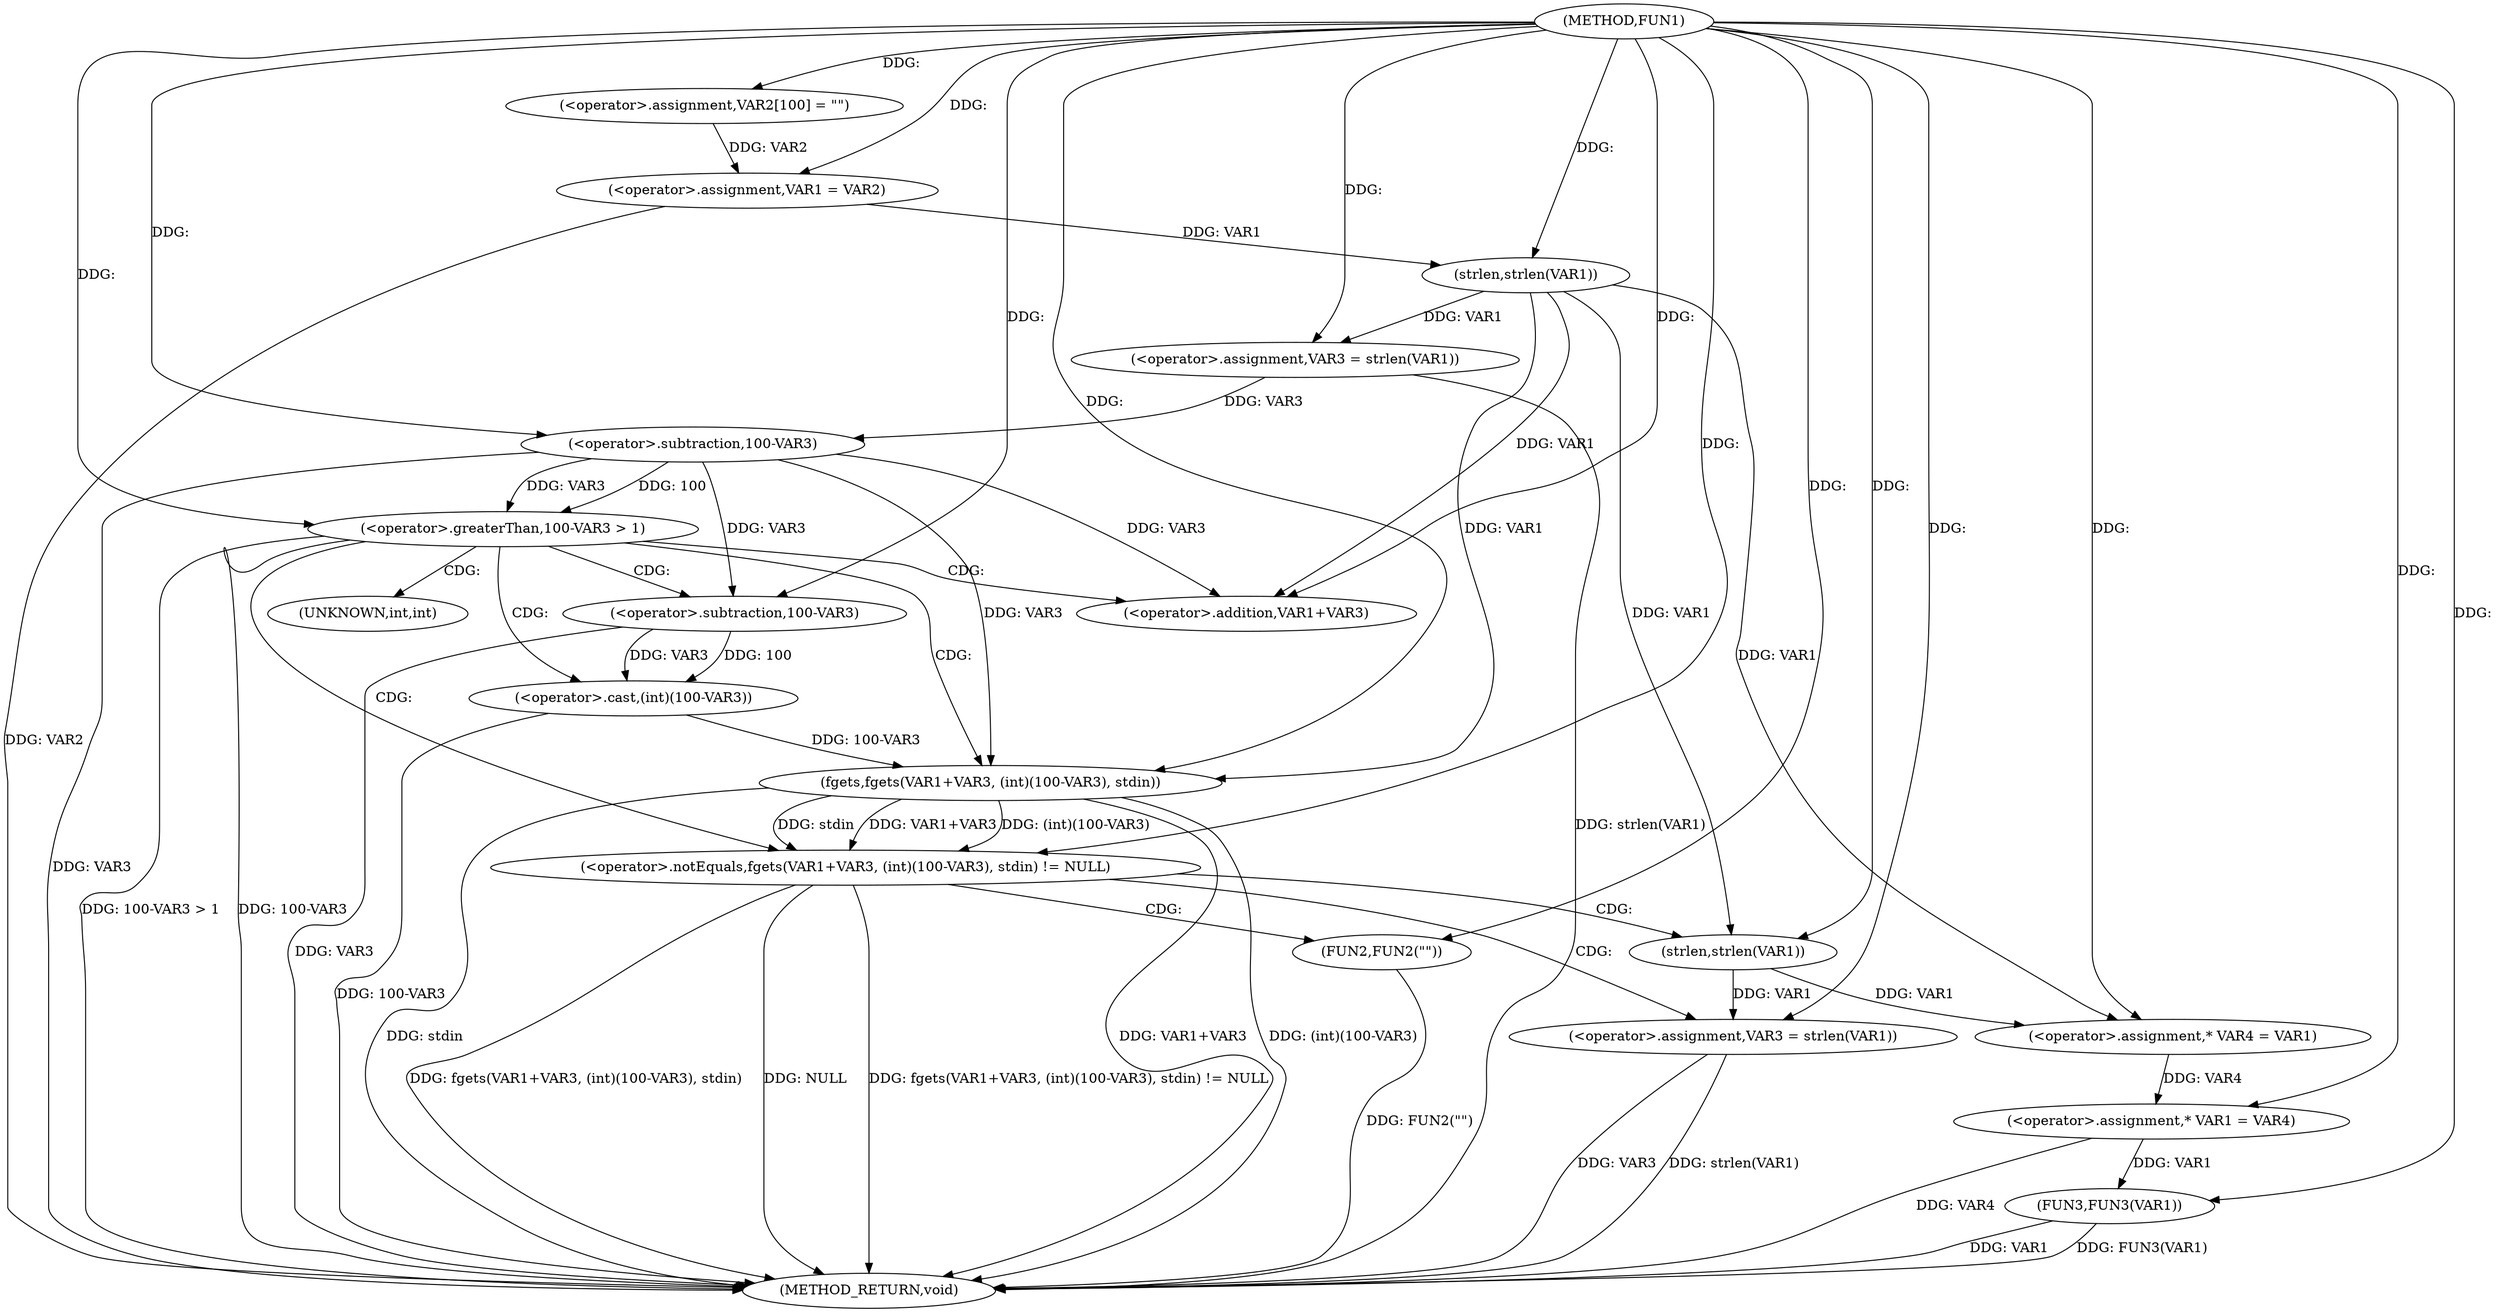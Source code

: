 digraph FUN1 {  
"1000100" [label = "(METHOD,FUN1)" ]
"1000157" [label = "(METHOD_RETURN,void)" ]
"1000104" [label = "(<operator>.assignment,VAR2[100] = \"\")" ]
"1000107" [label = "(<operator>.assignment,VAR1 = VAR2)" ]
"1000112" [label = "(<operator>.assignment,VAR3 = strlen(VAR1))" ]
"1000114" [label = "(strlen,strlen(VAR1))" ]
"1000117" [label = "(<operator>.greaterThan,100-VAR3 > 1)" ]
"1000118" [label = "(<operator>.subtraction,100-VAR3)" ]
"1000124" [label = "(<operator>.notEquals,fgets(VAR1+VAR3, (int)(100-VAR3), stdin) != NULL)" ]
"1000125" [label = "(fgets,fgets(VAR1+VAR3, (int)(100-VAR3), stdin))" ]
"1000126" [label = "(<operator>.addition,VAR1+VAR3)" ]
"1000129" [label = "(<operator>.cast,(int)(100-VAR3))" ]
"1000131" [label = "(<operator>.subtraction,100-VAR3)" ]
"1000137" [label = "(<operator>.assignment,VAR3 = strlen(VAR1))" ]
"1000139" [label = "(strlen,strlen(VAR1))" ]
"1000144" [label = "(FUN2,FUN2(\"\"))" ]
"1000148" [label = "(<operator>.assignment,* VAR4 = VAR1)" ]
"1000152" [label = "(<operator>.assignment,* VAR1 = VAR4)" ]
"1000155" [label = "(FUN3,FUN3(VAR1))" ]
"1000130" [label = "(UNKNOWN,int,int)" ]
  "1000117" -> "1000157"  [ label = "DDG: 100-VAR3 > 1"] 
  "1000125" -> "1000157"  [ label = "DDG: VAR1+VAR3"] 
  "1000124" -> "1000157"  [ label = "DDG: fgets(VAR1+VAR3, (int)(100-VAR3), stdin)"] 
  "1000112" -> "1000157"  [ label = "DDG: strlen(VAR1)"] 
  "1000137" -> "1000157"  [ label = "DDG: strlen(VAR1)"] 
  "1000117" -> "1000157"  [ label = "DDG: 100-VAR3"] 
  "1000152" -> "1000157"  [ label = "DDG: VAR4"] 
  "1000125" -> "1000157"  [ label = "DDG: (int)(100-VAR3)"] 
  "1000155" -> "1000157"  [ label = "DDG: FUN3(VAR1)"] 
  "1000144" -> "1000157"  [ label = "DDG: FUN2(\"\")"] 
  "1000125" -> "1000157"  [ label = "DDG: stdin"] 
  "1000131" -> "1000157"  [ label = "DDG: VAR3"] 
  "1000124" -> "1000157"  [ label = "DDG: NULL"] 
  "1000118" -> "1000157"  [ label = "DDG: VAR3"] 
  "1000155" -> "1000157"  [ label = "DDG: VAR1"] 
  "1000137" -> "1000157"  [ label = "DDG: VAR3"] 
  "1000107" -> "1000157"  [ label = "DDG: VAR2"] 
  "1000129" -> "1000157"  [ label = "DDG: 100-VAR3"] 
  "1000124" -> "1000157"  [ label = "DDG: fgets(VAR1+VAR3, (int)(100-VAR3), stdin) != NULL"] 
  "1000100" -> "1000104"  [ label = "DDG: "] 
  "1000104" -> "1000107"  [ label = "DDG: VAR2"] 
  "1000100" -> "1000107"  [ label = "DDG: "] 
  "1000114" -> "1000112"  [ label = "DDG: VAR1"] 
  "1000100" -> "1000112"  [ label = "DDG: "] 
  "1000107" -> "1000114"  [ label = "DDG: VAR1"] 
  "1000100" -> "1000114"  [ label = "DDG: "] 
  "1000118" -> "1000117"  [ label = "DDG: 100"] 
  "1000118" -> "1000117"  [ label = "DDG: VAR3"] 
  "1000100" -> "1000118"  [ label = "DDG: "] 
  "1000112" -> "1000118"  [ label = "DDG: VAR3"] 
  "1000100" -> "1000117"  [ label = "DDG: "] 
  "1000125" -> "1000124"  [ label = "DDG: VAR1+VAR3"] 
  "1000125" -> "1000124"  [ label = "DDG: (int)(100-VAR3)"] 
  "1000125" -> "1000124"  [ label = "DDG: stdin"] 
  "1000114" -> "1000125"  [ label = "DDG: VAR1"] 
  "1000100" -> "1000125"  [ label = "DDG: "] 
  "1000118" -> "1000125"  [ label = "DDG: VAR3"] 
  "1000114" -> "1000126"  [ label = "DDG: VAR1"] 
  "1000100" -> "1000126"  [ label = "DDG: "] 
  "1000118" -> "1000126"  [ label = "DDG: VAR3"] 
  "1000129" -> "1000125"  [ label = "DDG: 100-VAR3"] 
  "1000131" -> "1000129"  [ label = "DDG: 100"] 
  "1000131" -> "1000129"  [ label = "DDG: VAR3"] 
  "1000100" -> "1000131"  [ label = "DDG: "] 
  "1000118" -> "1000131"  [ label = "DDG: VAR3"] 
  "1000100" -> "1000124"  [ label = "DDG: "] 
  "1000139" -> "1000137"  [ label = "DDG: VAR1"] 
  "1000100" -> "1000137"  [ label = "DDG: "] 
  "1000100" -> "1000139"  [ label = "DDG: "] 
  "1000114" -> "1000139"  [ label = "DDG: VAR1"] 
  "1000100" -> "1000144"  [ label = "DDG: "] 
  "1000139" -> "1000148"  [ label = "DDG: VAR1"] 
  "1000114" -> "1000148"  [ label = "DDG: VAR1"] 
  "1000100" -> "1000148"  [ label = "DDG: "] 
  "1000148" -> "1000152"  [ label = "DDG: VAR4"] 
  "1000100" -> "1000152"  [ label = "DDG: "] 
  "1000152" -> "1000155"  [ label = "DDG: VAR1"] 
  "1000100" -> "1000155"  [ label = "DDG: "] 
  "1000117" -> "1000129"  [ label = "CDG: "] 
  "1000117" -> "1000124"  [ label = "CDG: "] 
  "1000117" -> "1000125"  [ label = "CDG: "] 
  "1000117" -> "1000130"  [ label = "CDG: "] 
  "1000117" -> "1000131"  [ label = "CDG: "] 
  "1000117" -> "1000126"  [ label = "CDG: "] 
  "1000124" -> "1000137"  [ label = "CDG: "] 
  "1000124" -> "1000139"  [ label = "CDG: "] 
  "1000124" -> "1000144"  [ label = "CDG: "] 
}

